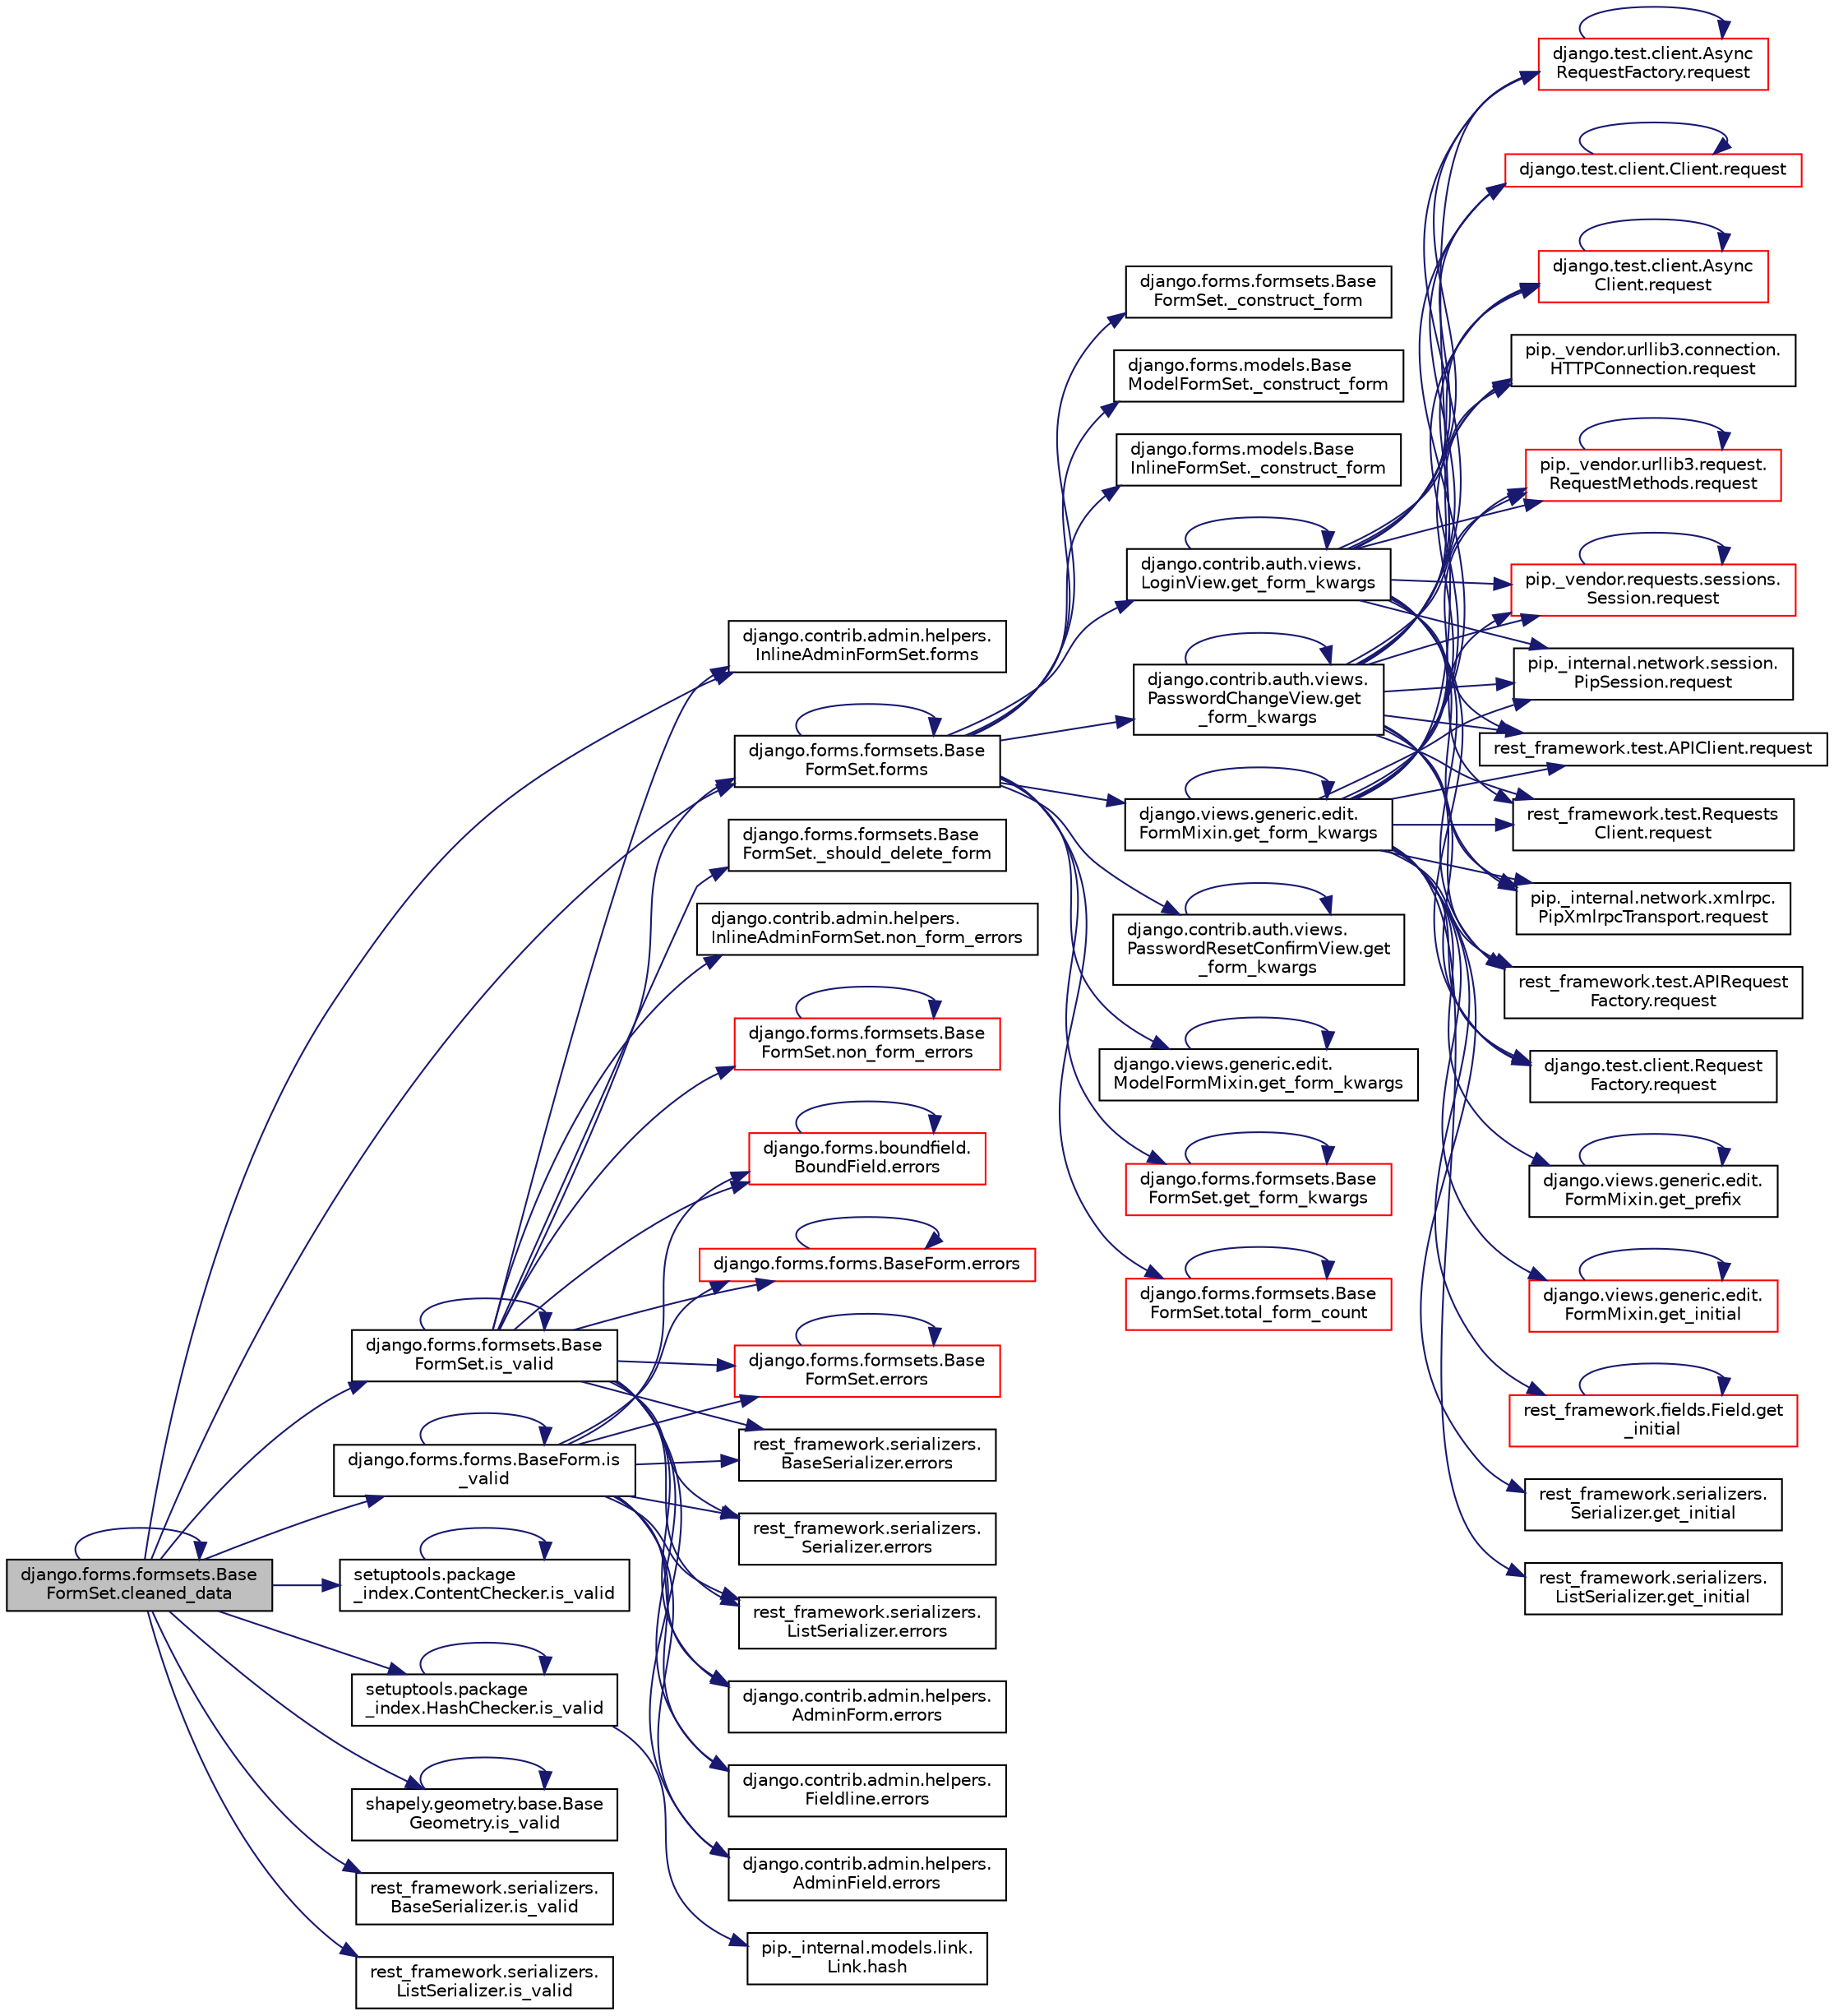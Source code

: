 digraph "django.forms.formsets.BaseFormSet.cleaned_data"
{
 // LATEX_PDF_SIZE
  edge [fontname="Helvetica",fontsize="10",labelfontname="Helvetica",labelfontsize="10"];
  node [fontname="Helvetica",fontsize="10",shape=record];
  rankdir="LR";
  Node1 [label="django.forms.formsets.Base\lFormSet.cleaned_data",height=0.2,width=0.4,color="black", fillcolor="grey75", style="filled", fontcolor="black",tooltip=" "];
  Node1 -> Node1 [color="midnightblue",fontsize="10",style="solid",fontname="Helvetica"];
  Node1 -> Node2 [color="midnightblue",fontsize="10",style="solid",fontname="Helvetica"];
  Node2 [label="django.contrib.admin.helpers.\lInlineAdminFormSet.forms",height=0.2,width=0.4,color="black", fillcolor="white", style="filled",URL="$db/d43/classdjango_1_1contrib_1_1admin_1_1helpers_1_1_inline_admin_form_set.html#a5f7dea78364630b55ad61ef019a34edc",tooltip=" "];
  Node1 -> Node3 [color="midnightblue",fontsize="10",style="solid",fontname="Helvetica"];
  Node3 [label="django.forms.formsets.Base\lFormSet.forms",height=0.2,width=0.4,color="black", fillcolor="white", style="filled",URL="$d5/d7f/classdjango_1_1forms_1_1formsets_1_1_base_form_set.html#a70cad149ce8de04397ad6b31f5f5497c",tooltip=" "];
  Node3 -> Node4 [color="midnightblue",fontsize="10",style="solid",fontname="Helvetica"];
  Node4 [label="django.forms.formsets.Base\lFormSet._construct_form",height=0.2,width=0.4,color="black", fillcolor="white", style="filled",URL="$d5/d7f/classdjango_1_1forms_1_1formsets_1_1_base_form_set.html#a77fbc0c9ae5a83ab728e709a4a313aa3",tooltip=" "];
  Node3 -> Node5 [color="midnightblue",fontsize="10",style="solid",fontname="Helvetica"];
  Node5 [label="django.forms.models.Base\lModelFormSet._construct_form",height=0.2,width=0.4,color="black", fillcolor="white", style="filled",URL="$d5/d31/classdjango_1_1forms_1_1models_1_1_base_model_form_set.html#a348b1ad9e9d4d35cd051b1eac28dab3f",tooltip=" "];
  Node3 -> Node6 [color="midnightblue",fontsize="10",style="solid",fontname="Helvetica"];
  Node6 [label="django.forms.models.Base\lInlineFormSet._construct_form",height=0.2,width=0.4,color="black", fillcolor="white", style="filled",URL="$d9/d21/classdjango_1_1forms_1_1models_1_1_base_inline_form_set.html#ae1b546b2614e92192a5f7777f8846c9d",tooltip=" "];
  Node3 -> Node3 [color="midnightblue",fontsize="10",style="solid",fontname="Helvetica"];
  Node3 -> Node7 [color="midnightblue",fontsize="10",style="solid",fontname="Helvetica"];
  Node7 [label="django.contrib.auth.views.\lLoginView.get_form_kwargs",height=0.2,width=0.4,color="black", fillcolor="white", style="filled",URL="$dd/d60/classdjango_1_1contrib_1_1auth_1_1views_1_1_login_view.html#acfe4d8339fbf103b4d0a3ab00ca515cb",tooltip=" "];
  Node7 -> Node7 [color="midnightblue",fontsize="10",style="solid",fontname="Helvetica"];
  Node7 -> Node8 [color="midnightblue",fontsize="10",style="solid",fontname="Helvetica"];
  Node8 [label="pip._internal.network.xmlrpc.\lPipXmlrpcTransport.request",height=0.2,width=0.4,color="black", fillcolor="white", style="filled",URL="$dd/d8a/classpip_1_1__internal_1_1network_1_1xmlrpc_1_1_pip_xmlrpc_transport.html#adb84317dcc522d845a56ce9cc4f82522",tooltip=" "];
  Node7 -> Node9 [color="midnightblue",fontsize="10",style="solid",fontname="Helvetica"];
  Node9 [label="rest_framework.test.APIRequest\lFactory.request",height=0.2,width=0.4,color="black", fillcolor="white", style="filled",URL="$da/d3c/classrest__framework_1_1test_1_1_a_p_i_request_factory.html#abd5931aada009b9fb1f1577613acd058",tooltip=" "];
  Node7 -> Node10 [color="midnightblue",fontsize="10",style="solid",fontname="Helvetica"];
  Node10 [label="django.test.client.Request\lFactory.request",height=0.2,width=0.4,color="black", fillcolor="white", style="filled",URL="$db/d7f/classdjango_1_1test_1_1client_1_1_request_factory.html#a12550839ba4cbabcf38bff0d2ff69f0a",tooltip=" "];
  Node7 -> Node11 [color="midnightblue",fontsize="10",style="solid",fontname="Helvetica"];
  Node11 [label="django.test.client.Async\lRequestFactory.request",height=0.2,width=0.4,color="red", fillcolor="white", style="filled",URL="$d6/de5/classdjango_1_1test_1_1client_1_1_async_request_factory.html#a8dcee74bc0f05203aa2aa2aad95555a9",tooltip=" "];
  Node11 -> Node11 [color="midnightblue",fontsize="10",style="solid",fontname="Helvetica"];
  Node7 -> Node13 [color="midnightblue",fontsize="10",style="solid",fontname="Helvetica"];
  Node13 [label="django.test.client.Client.request",height=0.2,width=0.4,color="red", fillcolor="white", style="filled",URL="$d2/d2e/classdjango_1_1test_1_1client_1_1_client.html#a4b25cead120a234c08a522e016cb6138",tooltip=" "];
  Node13 -> Node13 [color="midnightblue",fontsize="10",style="solid",fontname="Helvetica"];
  Node7 -> Node18 [color="midnightblue",fontsize="10",style="solid",fontname="Helvetica"];
  Node18 [label="django.test.client.Async\lClient.request",height=0.2,width=0.4,color="red", fillcolor="white", style="filled",URL="$d9/dd7/classdjango_1_1test_1_1client_1_1_async_client.html#a38330cfdf01cb69d3dd0bdb8b9777bd9",tooltip=" "];
  Node18 -> Node18 [color="midnightblue",fontsize="10",style="solid",fontname="Helvetica"];
  Node7 -> Node19 [color="midnightblue",fontsize="10",style="solid",fontname="Helvetica"];
  Node19 [label="pip._vendor.urllib3.connection.\lHTTPConnection.request",height=0.2,width=0.4,color="black", fillcolor="white", style="filled",URL="$d2/d75/classpip_1_1__vendor_1_1urllib3_1_1connection_1_1_h_t_t_p_connection.html#ae44707607a133fa0d27085cc2ea9ef85",tooltip=" "];
  Node7 -> Node20 [color="midnightblue",fontsize="10",style="solid",fontname="Helvetica"];
  Node20 [label="pip._vendor.urllib3.request.\lRequestMethods.request",height=0.2,width=0.4,color="red", fillcolor="white", style="filled",URL="$de/d48/classpip_1_1__vendor_1_1urllib3_1_1request_1_1_request_methods.html#a875ca454fac77c856bdf0cbe44f8fb64",tooltip=" "];
  Node20 -> Node20 [color="midnightblue",fontsize="10",style="solid",fontname="Helvetica"];
  Node7 -> Node51 [color="midnightblue",fontsize="10",style="solid",fontname="Helvetica"];
  Node51 [label="pip._vendor.requests.sessions.\lSession.request",height=0.2,width=0.4,color="red", fillcolor="white", style="filled",URL="$da/de9/classpip_1_1__vendor_1_1requests_1_1sessions_1_1_session.html#a718b60e99280c6ef1a346cb6dc0a90c8",tooltip=" "];
  Node51 -> Node51 [color="midnightblue",fontsize="10",style="solid",fontname="Helvetica"];
  Node7 -> Node481 [color="midnightblue",fontsize="10",style="solid",fontname="Helvetica"];
  Node481 [label="pip._internal.network.session.\lPipSession.request",height=0.2,width=0.4,color="black", fillcolor="white", style="filled",URL="$d9/dc2/classpip_1_1__internal_1_1network_1_1session_1_1_pip_session.html#a9c968f2f764cbd41db6684fafb5b1e6a",tooltip=" "];
  Node7 -> Node479 [color="midnightblue",fontsize="10",style="solid",fontname="Helvetica"];
  Node479 [label="rest_framework.test.APIClient.request",height=0.2,width=0.4,color="black", fillcolor="white", style="filled",URL="$da/d51/classrest__framework_1_1test_1_1_a_p_i_client.html#a77b55b2a0a90921243b61303fc37e59d",tooltip=" "];
  Node7 -> Node480 [color="midnightblue",fontsize="10",style="solid",fontname="Helvetica"];
  Node480 [label="rest_framework.test.Requests\lClient.request",height=0.2,width=0.4,color="black", fillcolor="white", style="filled",URL="$de/dc8/classrest__framework_1_1test_1_1_requests_client.html#ae6de53b1244ae8817b8bf8d6838b72ba",tooltip=" "];
  Node3 -> Node755 [color="midnightblue",fontsize="10",style="solid",fontname="Helvetica"];
  Node755 [label="django.contrib.auth.views.\lPasswordResetConfirmView.get\l_form_kwargs",height=0.2,width=0.4,color="black", fillcolor="white", style="filled",URL="$da/d2d/classdjango_1_1contrib_1_1auth_1_1views_1_1_password_reset_confirm_view.html#a98c2c808d29b0e81720825d01c0d0de3",tooltip=" "];
  Node755 -> Node755 [color="midnightblue",fontsize="10",style="solid",fontname="Helvetica"];
  Node3 -> Node756 [color="midnightblue",fontsize="10",style="solid",fontname="Helvetica"];
  Node756 [label="django.contrib.auth.views.\lPasswordChangeView.get\l_form_kwargs",height=0.2,width=0.4,color="black", fillcolor="white", style="filled",URL="$d6/de8/classdjango_1_1contrib_1_1auth_1_1views_1_1_password_change_view.html#a819ee3cbfcf3ce40a8a1aa66bef97850",tooltip=" "];
  Node756 -> Node756 [color="midnightblue",fontsize="10",style="solid",fontname="Helvetica"];
  Node756 -> Node8 [color="midnightblue",fontsize="10",style="solid",fontname="Helvetica"];
  Node756 -> Node9 [color="midnightblue",fontsize="10",style="solid",fontname="Helvetica"];
  Node756 -> Node10 [color="midnightblue",fontsize="10",style="solid",fontname="Helvetica"];
  Node756 -> Node11 [color="midnightblue",fontsize="10",style="solid",fontname="Helvetica"];
  Node756 -> Node13 [color="midnightblue",fontsize="10",style="solid",fontname="Helvetica"];
  Node756 -> Node18 [color="midnightblue",fontsize="10",style="solid",fontname="Helvetica"];
  Node756 -> Node19 [color="midnightblue",fontsize="10",style="solid",fontname="Helvetica"];
  Node756 -> Node20 [color="midnightblue",fontsize="10",style="solid",fontname="Helvetica"];
  Node756 -> Node51 [color="midnightblue",fontsize="10",style="solid",fontname="Helvetica"];
  Node756 -> Node481 [color="midnightblue",fontsize="10",style="solid",fontname="Helvetica"];
  Node756 -> Node479 [color="midnightblue",fontsize="10",style="solid",fontname="Helvetica"];
  Node756 -> Node480 [color="midnightblue",fontsize="10",style="solid",fontname="Helvetica"];
  Node3 -> Node757 [color="midnightblue",fontsize="10",style="solid",fontname="Helvetica"];
  Node757 [label="django.views.generic.edit.\lFormMixin.get_form_kwargs",height=0.2,width=0.4,color="black", fillcolor="white", style="filled",URL="$df/d6a/classdjango_1_1views_1_1generic_1_1edit_1_1_form_mixin.html#a39553a35fb3f5f55c90d9f6355a57b78",tooltip=" "];
  Node757 -> Node757 [color="midnightblue",fontsize="10",style="solid",fontname="Helvetica"];
  Node757 -> Node758 [color="midnightblue",fontsize="10",style="solid",fontname="Helvetica"];
  Node758 [label="django.views.generic.edit.\lFormMixin.get_initial",height=0.2,width=0.4,color="red", fillcolor="white", style="filled",URL="$df/d6a/classdjango_1_1views_1_1generic_1_1edit_1_1_form_mixin.html#ab814b4070196cb0e417553372b9852cf",tooltip=" "];
  Node758 -> Node758 [color="midnightblue",fontsize="10",style="solid",fontname="Helvetica"];
  Node757 -> Node781 [color="midnightblue",fontsize="10",style="solid",fontname="Helvetica"];
  Node781 [label="rest_framework.fields.Field.get\l_initial",height=0.2,width=0.4,color="red", fillcolor="white", style="filled",URL="$d9/d53/classrest__framework_1_1fields_1_1_field.html#a256c6b4d3978a71f5e6e4417135d59ed",tooltip=" "];
  Node781 -> Node781 [color="midnightblue",fontsize="10",style="solid",fontname="Helvetica"];
  Node757 -> Node782 [color="midnightblue",fontsize="10",style="solid",fontname="Helvetica"];
  Node782 [label="rest_framework.serializers.\lSerializer.get_initial",height=0.2,width=0.4,color="black", fillcolor="white", style="filled",URL="$de/daf/classrest__framework_1_1serializers_1_1_serializer.html#a09f977fb602ffec285c3d0c21ad5c06a",tooltip=" "];
  Node757 -> Node783 [color="midnightblue",fontsize="10",style="solid",fontname="Helvetica"];
  Node783 [label="rest_framework.serializers.\lListSerializer.get_initial",height=0.2,width=0.4,color="black", fillcolor="white", style="filled",URL="$d9/dee/classrest__framework_1_1serializers_1_1_list_serializer.html#a134a6fc6f167760f3578bc8b2889da87",tooltip=" "];
  Node757 -> Node784 [color="midnightblue",fontsize="10",style="solid",fontname="Helvetica"];
  Node784 [label="django.views.generic.edit.\lFormMixin.get_prefix",height=0.2,width=0.4,color="black", fillcolor="white", style="filled",URL="$df/d6a/classdjango_1_1views_1_1generic_1_1edit_1_1_form_mixin.html#ad204b54b13386094dd57e94cd32b1dcf",tooltip=" "];
  Node784 -> Node784 [color="midnightblue",fontsize="10",style="solid",fontname="Helvetica"];
  Node757 -> Node10 [color="midnightblue",fontsize="10",style="solid",fontname="Helvetica"];
  Node757 -> Node11 [color="midnightblue",fontsize="10",style="solid",fontname="Helvetica"];
  Node757 -> Node13 [color="midnightblue",fontsize="10",style="solid",fontname="Helvetica"];
  Node757 -> Node18 [color="midnightblue",fontsize="10",style="solid",fontname="Helvetica"];
  Node757 -> Node8 [color="midnightblue",fontsize="10",style="solid",fontname="Helvetica"];
  Node757 -> Node481 [color="midnightblue",fontsize="10",style="solid",fontname="Helvetica"];
  Node757 -> Node51 [color="midnightblue",fontsize="10",style="solid",fontname="Helvetica"];
  Node757 -> Node9 [color="midnightblue",fontsize="10",style="solid",fontname="Helvetica"];
  Node757 -> Node19 [color="midnightblue",fontsize="10",style="solid",fontname="Helvetica"];
  Node757 -> Node20 [color="midnightblue",fontsize="10",style="solid",fontname="Helvetica"];
  Node757 -> Node479 [color="midnightblue",fontsize="10",style="solid",fontname="Helvetica"];
  Node757 -> Node480 [color="midnightblue",fontsize="10",style="solid",fontname="Helvetica"];
  Node3 -> Node785 [color="midnightblue",fontsize="10",style="solid",fontname="Helvetica"];
  Node785 [label="django.views.generic.edit.\lModelFormMixin.get_form_kwargs",height=0.2,width=0.4,color="black", fillcolor="white", style="filled",URL="$d9/de4/classdjango_1_1views_1_1generic_1_1edit_1_1_model_form_mixin.html#acb84732059397043dfe04440b12ac05b",tooltip=" "];
  Node785 -> Node785 [color="midnightblue",fontsize="10",style="solid",fontname="Helvetica"];
  Node3 -> Node786 [color="midnightblue",fontsize="10",style="solid",fontname="Helvetica"];
  Node786 [label="django.forms.formsets.Base\lFormSet.get_form_kwargs",height=0.2,width=0.4,color="red", fillcolor="white", style="filled",URL="$d5/d7f/classdjango_1_1forms_1_1formsets_1_1_base_form_set.html#a88de5b295c9504269cae259b3bcefc93",tooltip=" "];
  Node786 -> Node786 [color="midnightblue",fontsize="10",style="solid",fontname="Helvetica"];
  Node3 -> Node842 [color="midnightblue",fontsize="10",style="solid",fontname="Helvetica"];
  Node842 [label="django.forms.formsets.Base\lFormSet.total_form_count",height=0.2,width=0.4,color="red", fillcolor="white", style="filled",URL="$d5/d7f/classdjango_1_1forms_1_1formsets_1_1_base_form_set.html#a37ab5fcd99e2f3bbd6c74342e08aeaed",tooltip=" "];
  Node842 -> Node842 [color="midnightblue",fontsize="10",style="solid",fontname="Helvetica"];
  Node1 -> Node1140 [color="midnightblue",fontsize="10",style="solid",fontname="Helvetica"];
  Node1140 [label="django.forms.forms.BaseForm.is\l_valid",height=0.2,width=0.4,color="black", fillcolor="white", style="filled",URL="$d8/d44/classdjango_1_1forms_1_1forms_1_1_base_form.html#a372b23ad4096720b6f27077eab1b0b89",tooltip=" "];
  Node1140 -> Node1071 [color="midnightblue",fontsize="10",style="solid",fontname="Helvetica"];
  Node1071 [label="django.contrib.admin.helpers.\lAdminForm.errors",height=0.2,width=0.4,color="black", fillcolor="white", style="filled",URL="$d1/df3/classdjango_1_1contrib_1_1admin_1_1helpers_1_1_admin_form.html#a452ed01862d9f4fc9e2cf999d2c8888d",tooltip=" "];
  Node1140 -> Node1072 [color="midnightblue",fontsize="10",style="solid",fontname="Helvetica"];
  Node1072 [label="django.contrib.admin.helpers.\lFieldline.errors",height=0.2,width=0.4,color="black", fillcolor="white", style="filled",URL="$d3/d77/classdjango_1_1contrib_1_1admin_1_1helpers_1_1_fieldline.html#a0913b40069443276d1dd1a8da7309fe5",tooltip=" "];
  Node1140 -> Node1073 [color="midnightblue",fontsize="10",style="solid",fontname="Helvetica"];
  Node1073 [label="django.contrib.admin.helpers.\lAdminField.errors",height=0.2,width=0.4,color="black", fillcolor="white", style="filled",URL="$d8/dce/classdjango_1_1contrib_1_1admin_1_1helpers_1_1_admin_field.html#a30dc85c417b3ef2d4f6a7ff81d12e567",tooltip=" "];
  Node1140 -> Node1074 [color="midnightblue",fontsize="10",style="solid",fontname="Helvetica"];
  Node1074 [label="django.forms.boundfield.\lBoundField.errors",height=0.2,width=0.4,color="red", fillcolor="white", style="filled",URL="$da/d92/classdjango_1_1forms_1_1boundfield_1_1_bound_field.html#abb405d3dbd52a8d8665be7a8541a6ba1",tooltip=" "];
  Node1074 -> Node1074 [color="midnightblue",fontsize="10",style="solid",fontname="Helvetica"];
  Node1140 -> Node1075 [color="midnightblue",fontsize="10",style="solid",fontname="Helvetica"];
  Node1075 [label="django.forms.forms.BaseForm.errors",height=0.2,width=0.4,color="red", fillcolor="white", style="filled",URL="$d8/d44/classdjango_1_1forms_1_1forms_1_1_base_form.html#ad1f2f603258fa86762632a8c17fe5aa8",tooltip=" "];
  Node1075 -> Node1075 [color="midnightblue",fontsize="10",style="solid",fontname="Helvetica"];
  Node1140 -> Node1083 [color="midnightblue",fontsize="10",style="solid",fontname="Helvetica"];
  Node1083 [label="django.forms.formsets.Base\lFormSet.errors",height=0.2,width=0.4,color="red", fillcolor="white", style="filled",URL="$d5/d7f/classdjango_1_1forms_1_1formsets_1_1_base_form_set.html#a3beee57c0d0f934ac19a621dfa83193c",tooltip=" "];
  Node1083 -> Node1083 [color="midnightblue",fontsize="10",style="solid",fontname="Helvetica"];
  Node1140 -> Node1141 [color="midnightblue",fontsize="10",style="solid",fontname="Helvetica"];
  Node1141 [label="rest_framework.serializers.\lBaseSerializer.errors",height=0.2,width=0.4,color="black", fillcolor="white", style="filled",URL="$d9/de7/classrest__framework_1_1serializers_1_1_base_serializer.html#a53141540c60ed82669cd9fd1d9845730",tooltip=" "];
  Node1140 -> Node1142 [color="midnightblue",fontsize="10",style="solid",fontname="Helvetica"];
  Node1142 [label="rest_framework.serializers.\lSerializer.errors",height=0.2,width=0.4,color="black", fillcolor="white", style="filled",URL="$de/daf/classrest__framework_1_1serializers_1_1_serializer.html#a183e64c4e04f4a1210915cd3e62aef7e",tooltip=" "];
  Node1140 -> Node1143 [color="midnightblue",fontsize="10",style="solid",fontname="Helvetica"];
  Node1143 [label="rest_framework.serializers.\lListSerializer.errors",height=0.2,width=0.4,color="black", fillcolor="white", style="filled",URL="$d9/dee/classrest__framework_1_1serializers_1_1_list_serializer.html#aac2ba535a232c805da33077eb675b9a9",tooltip=" "];
  Node1140 -> Node1140 [color="midnightblue",fontsize="10",style="solid",fontname="Helvetica"];
  Node1 -> Node1144 [color="midnightblue",fontsize="10",style="solid",fontname="Helvetica"];
  Node1144 [label="django.forms.formsets.Base\lFormSet.is_valid",height=0.2,width=0.4,color="black", fillcolor="white", style="filled",URL="$d5/d7f/classdjango_1_1forms_1_1formsets_1_1_base_form_set.html#ac556f386c1300678a3d58cbe8e9c7bef",tooltip=" "];
  Node1144 -> Node1085 [color="midnightblue",fontsize="10",style="solid",fontname="Helvetica"];
  Node1085 [label="django.forms.formsets.Base\lFormSet._should_delete_form",height=0.2,width=0.4,color="black", fillcolor="white", style="filled",URL="$d5/d7f/classdjango_1_1forms_1_1formsets_1_1_base_form_set.html#a8e94acb5fbe9adecf683e130c9295636",tooltip=" "];
  Node1144 -> Node1071 [color="midnightblue",fontsize="10",style="solid",fontname="Helvetica"];
  Node1144 -> Node1072 [color="midnightblue",fontsize="10",style="solid",fontname="Helvetica"];
  Node1144 -> Node1073 [color="midnightblue",fontsize="10",style="solid",fontname="Helvetica"];
  Node1144 -> Node1074 [color="midnightblue",fontsize="10",style="solid",fontname="Helvetica"];
  Node1144 -> Node1075 [color="midnightblue",fontsize="10",style="solid",fontname="Helvetica"];
  Node1144 -> Node1083 [color="midnightblue",fontsize="10",style="solid",fontname="Helvetica"];
  Node1144 -> Node1141 [color="midnightblue",fontsize="10",style="solid",fontname="Helvetica"];
  Node1144 -> Node1142 [color="midnightblue",fontsize="10",style="solid",fontname="Helvetica"];
  Node1144 -> Node1143 [color="midnightblue",fontsize="10",style="solid",fontname="Helvetica"];
  Node1144 -> Node2 [color="midnightblue",fontsize="10",style="solid",fontname="Helvetica"];
  Node1144 -> Node3 [color="midnightblue",fontsize="10",style="solid",fontname="Helvetica"];
  Node1144 -> Node1144 [color="midnightblue",fontsize="10",style="solid",fontname="Helvetica"];
  Node1144 -> Node1145 [color="midnightblue",fontsize="10",style="solid",fontname="Helvetica"];
  Node1145 [label="django.contrib.admin.helpers.\lInlineAdminFormSet.non_form_errors",height=0.2,width=0.4,color="black", fillcolor="white", style="filled",URL="$db/d43/classdjango_1_1contrib_1_1admin_1_1helpers_1_1_inline_admin_form_set.html#ae13e9888b61b6c375eb05600fe787455",tooltip=" "];
  Node1144 -> Node1146 [color="midnightblue",fontsize="10",style="solid",fontname="Helvetica"];
  Node1146 [label="django.forms.formsets.Base\lFormSet.non_form_errors",height=0.2,width=0.4,color="red", fillcolor="white", style="filled",URL="$d5/d7f/classdjango_1_1forms_1_1formsets_1_1_base_form_set.html#a1d05547548a4662138e11e22e4795f52",tooltip=" "];
  Node1146 -> Node1146 [color="midnightblue",fontsize="10",style="solid",fontname="Helvetica"];
  Node1 -> Node1403 [color="midnightblue",fontsize="10",style="solid",fontname="Helvetica"];
  Node1403 [label="setuptools.package\l_index.ContentChecker.is_valid",height=0.2,width=0.4,color="black", fillcolor="white", style="filled",URL="$db/d4f/classsetuptools_1_1package__index_1_1_content_checker.html#a981f111f10e8174e1aa6fdc8f7999f26",tooltip=" "];
  Node1403 -> Node1403 [color="midnightblue",fontsize="10",style="solid",fontname="Helvetica"];
  Node1 -> Node1404 [color="midnightblue",fontsize="10",style="solid",fontname="Helvetica"];
  Node1404 [label="setuptools.package\l_index.HashChecker.is_valid",height=0.2,width=0.4,color="black", fillcolor="white", style="filled",URL="$df/d50/classsetuptools_1_1package__index_1_1_hash_checker.html#a6da0aaa415974e755b5eb11ddadf0826",tooltip=" "];
  Node1404 -> Node1405 [color="midnightblue",fontsize="10",style="solid",fontname="Helvetica"];
  Node1405 [label="pip._internal.models.link.\lLink.hash",height=0.2,width=0.4,color="black", fillcolor="white", style="filled",URL="$de/da5/classpip_1_1__internal_1_1models_1_1link_1_1_link.html#a9d79621efd16f7c320ee3fdd6d8585b5",tooltip=" "];
  Node1404 -> Node1404 [color="midnightblue",fontsize="10",style="solid",fontname="Helvetica"];
  Node1 -> Node1406 [color="midnightblue",fontsize="10",style="solid",fontname="Helvetica"];
  Node1406 [label="shapely.geometry.base.Base\lGeometry.is_valid",height=0.2,width=0.4,color="black", fillcolor="white", style="filled",URL="$db/d41/classshapely_1_1geometry_1_1base_1_1_base_geometry.html#ac7a67b03b48bdbcb85400d1643e13a02",tooltip=" "];
  Node1406 -> Node1406 [color="midnightblue",fontsize="10",style="solid",fontname="Helvetica"];
  Node1 -> Node1407 [color="midnightblue",fontsize="10",style="solid",fontname="Helvetica"];
  Node1407 [label="rest_framework.serializers.\lBaseSerializer.is_valid",height=0.2,width=0.4,color="black", fillcolor="white", style="filled",URL="$d9/de7/classrest__framework_1_1serializers_1_1_base_serializer.html#a3919d696204c0a8242591ec8f8851e89",tooltip=" "];
  Node1 -> Node1408 [color="midnightblue",fontsize="10",style="solid",fontname="Helvetica"];
  Node1408 [label="rest_framework.serializers.\lListSerializer.is_valid",height=0.2,width=0.4,color="black", fillcolor="white", style="filled",URL="$d9/dee/classrest__framework_1_1serializers_1_1_list_serializer.html#a34eae1207f848bd87607ce190be60dd5",tooltip=" "];
}

